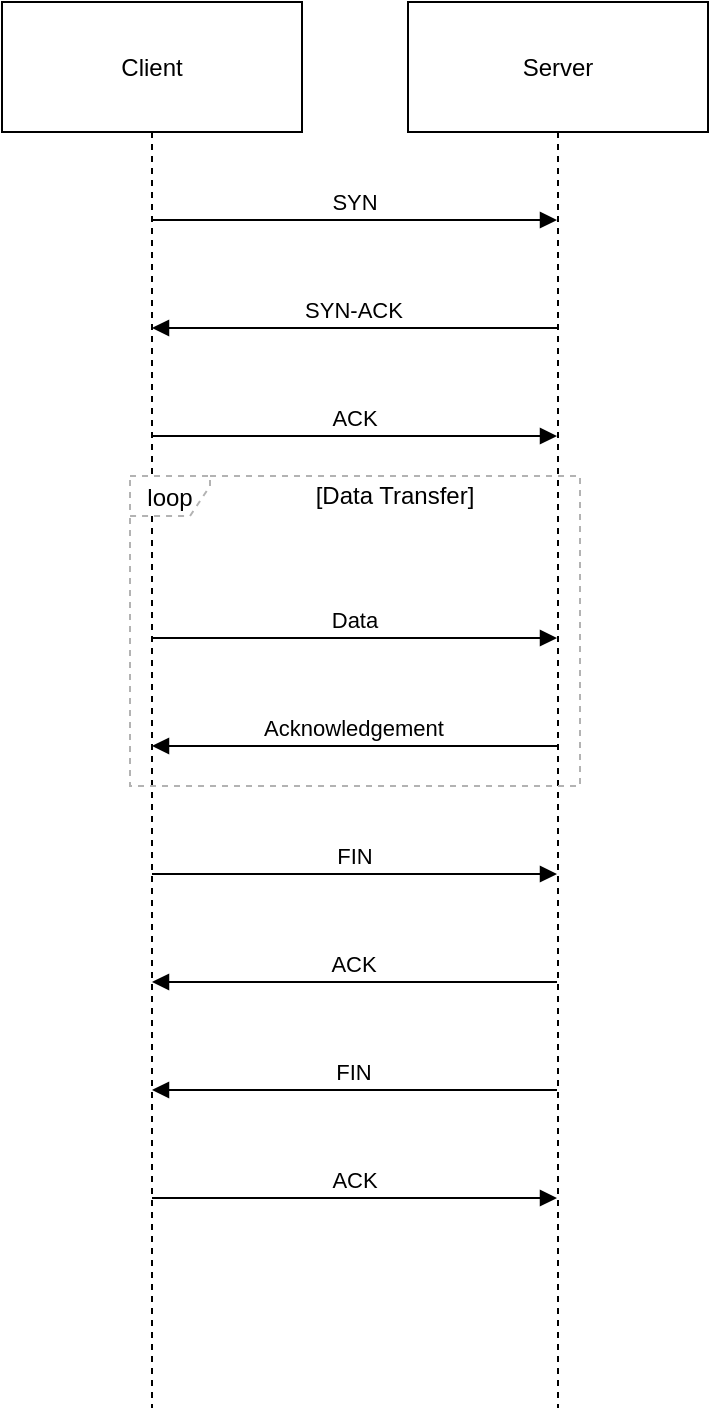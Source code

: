 <mxfile version="24.5.4" type="github">
  <diagram name="Page-1" id="C0AcNYlliO7HNQd4Lne7">
    <mxGraphModel>
      <root>
        <mxCell id="0" />
        <mxCell id="1" parent="0" />
        <mxCell id="2" value="Client" style="shape=umlLifeline;perimeter=lifelinePerimeter;whiteSpace=wrap;container=1;dropTarget=0;collapsible=0;recursiveResize=0;outlineConnect=0;portConstraint=eastwest;newEdgeStyle={&quot;edgeStyle&quot;:&quot;elbowEdgeStyle&quot;,&quot;elbow&quot;:&quot;vertical&quot;,&quot;curved&quot;:0,&quot;rounded&quot;:0};size=65;" vertex="1" parent="1">
          <mxGeometry width="150" height="703" as="geometry" />
        </mxCell>
        <mxCell id="3" value="Server" style="shape=umlLifeline;perimeter=lifelinePerimeter;whiteSpace=wrap;container=1;dropTarget=0;collapsible=0;recursiveResize=0;outlineConnect=0;portConstraint=eastwest;newEdgeStyle={&quot;edgeStyle&quot;:&quot;elbowEdgeStyle&quot;,&quot;elbow&quot;:&quot;vertical&quot;,&quot;curved&quot;:0,&quot;rounded&quot;:0};size=65;" vertex="1" parent="1">
          <mxGeometry x="203" width="150" height="703" as="geometry" />
        </mxCell>
        <mxCell id="4" value="loop" style="shape=umlFrame;dashed=1;pointerEvents=0;dropTarget=0;strokeColor=#B3B3B3;height=20;width=40" vertex="1" parent="1">
          <mxGeometry x="64" y="237" width="225" height="155" as="geometry" />
        </mxCell>
        <mxCell id="5" value="[Data Transfer]" style="text;strokeColor=none;fillColor=none;align=center;verticalAlign=middle;whiteSpace=wrap;" vertex="1" parent="4">
          <mxGeometry x="40" width="185" height="20" as="geometry" />
        </mxCell>
        <mxCell id="6" value="SYN" style="verticalAlign=bottom;endArrow=block;edgeStyle=elbowEdgeStyle;elbow=vertical;curved=0;rounded=0;" edge="1" parent="1" source="2" target="3">
          <mxGeometry relative="1" as="geometry">
            <Array as="points">
              <mxPoint x="185" y="109" />
            </Array>
          </mxGeometry>
        </mxCell>
        <mxCell id="7" value="SYN-ACK" style="verticalAlign=bottom;endArrow=block;edgeStyle=elbowEdgeStyle;elbow=vertical;curved=0;rounded=0;" edge="1" parent="1" source="3" target="2">
          <mxGeometry relative="1" as="geometry">
            <Array as="points">
              <mxPoint x="188" y="163" />
            </Array>
          </mxGeometry>
        </mxCell>
        <mxCell id="8" value="ACK" style="verticalAlign=bottom;endArrow=block;edgeStyle=elbowEdgeStyle;elbow=vertical;curved=0;rounded=0;" edge="1" parent="1" source="2" target="3">
          <mxGeometry relative="1" as="geometry">
            <Array as="points">
              <mxPoint x="185" y="217" />
            </Array>
          </mxGeometry>
        </mxCell>
        <mxCell id="9" value="Data" style="verticalAlign=bottom;endArrow=block;edgeStyle=elbowEdgeStyle;elbow=vertical;curved=0;rounded=0;" edge="1" parent="1" source="2" target="3">
          <mxGeometry relative="1" as="geometry">
            <Array as="points">
              <mxPoint x="185" y="318" />
            </Array>
          </mxGeometry>
        </mxCell>
        <mxCell id="10" value="Acknowledgement" style="verticalAlign=bottom;endArrow=block;edgeStyle=elbowEdgeStyle;elbow=vertical;curved=0;rounded=0;" edge="1" parent="1" source="3" target="2">
          <mxGeometry relative="1" as="geometry">
            <Array as="points">
              <mxPoint x="188" y="372" />
            </Array>
          </mxGeometry>
        </mxCell>
        <mxCell id="11" value="FIN" style="verticalAlign=bottom;endArrow=block;edgeStyle=elbowEdgeStyle;elbow=vertical;curved=0;rounded=0;" edge="1" parent="1" source="2" target="3">
          <mxGeometry relative="1" as="geometry">
            <Array as="points">
              <mxPoint x="185" y="436" />
            </Array>
          </mxGeometry>
        </mxCell>
        <mxCell id="12" value="ACK" style="verticalAlign=bottom;endArrow=block;edgeStyle=elbowEdgeStyle;elbow=vertical;curved=0;rounded=0;" edge="1" parent="1" source="3" target="2">
          <mxGeometry relative="1" as="geometry">
            <Array as="points">
              <mxPoint x="188" y="490" />
            </Array>
          </mxGeometry>
        </mxCell>
        <mxCell id="13" value="FIN" style="verticalAlign=bottom;endArrow=block;edgeStyle=elbowEdgeStyle;elbow=vertical;curved=0;rounded=0;" edge="1" parent="1" source="3" target="2">
          <mxGeometry relative="1" as="geometry">
            <Array as="points">
              <mxPoint x="188" y="544" />
            </Array>
          </mxGeometry>
        </mxCell>
        <mxCell id="14" value="ACK" style="verticalAlign=bottom;endArrow=block;edgeStyle=elbowEdgeStyle;elbow=vertical;curved=0;rounded=0;" edge="1" parent="1" source="2" target="3">
          <mxGeometry relative="1" as="geometry">
            <Array as="points">
              <mxPoint x="185" y="598" />
            </Array>
          </mxGeometry>
        </mxCell>
      </root>
    </mxGraphModel>
  </diagram>
</mxfile>
